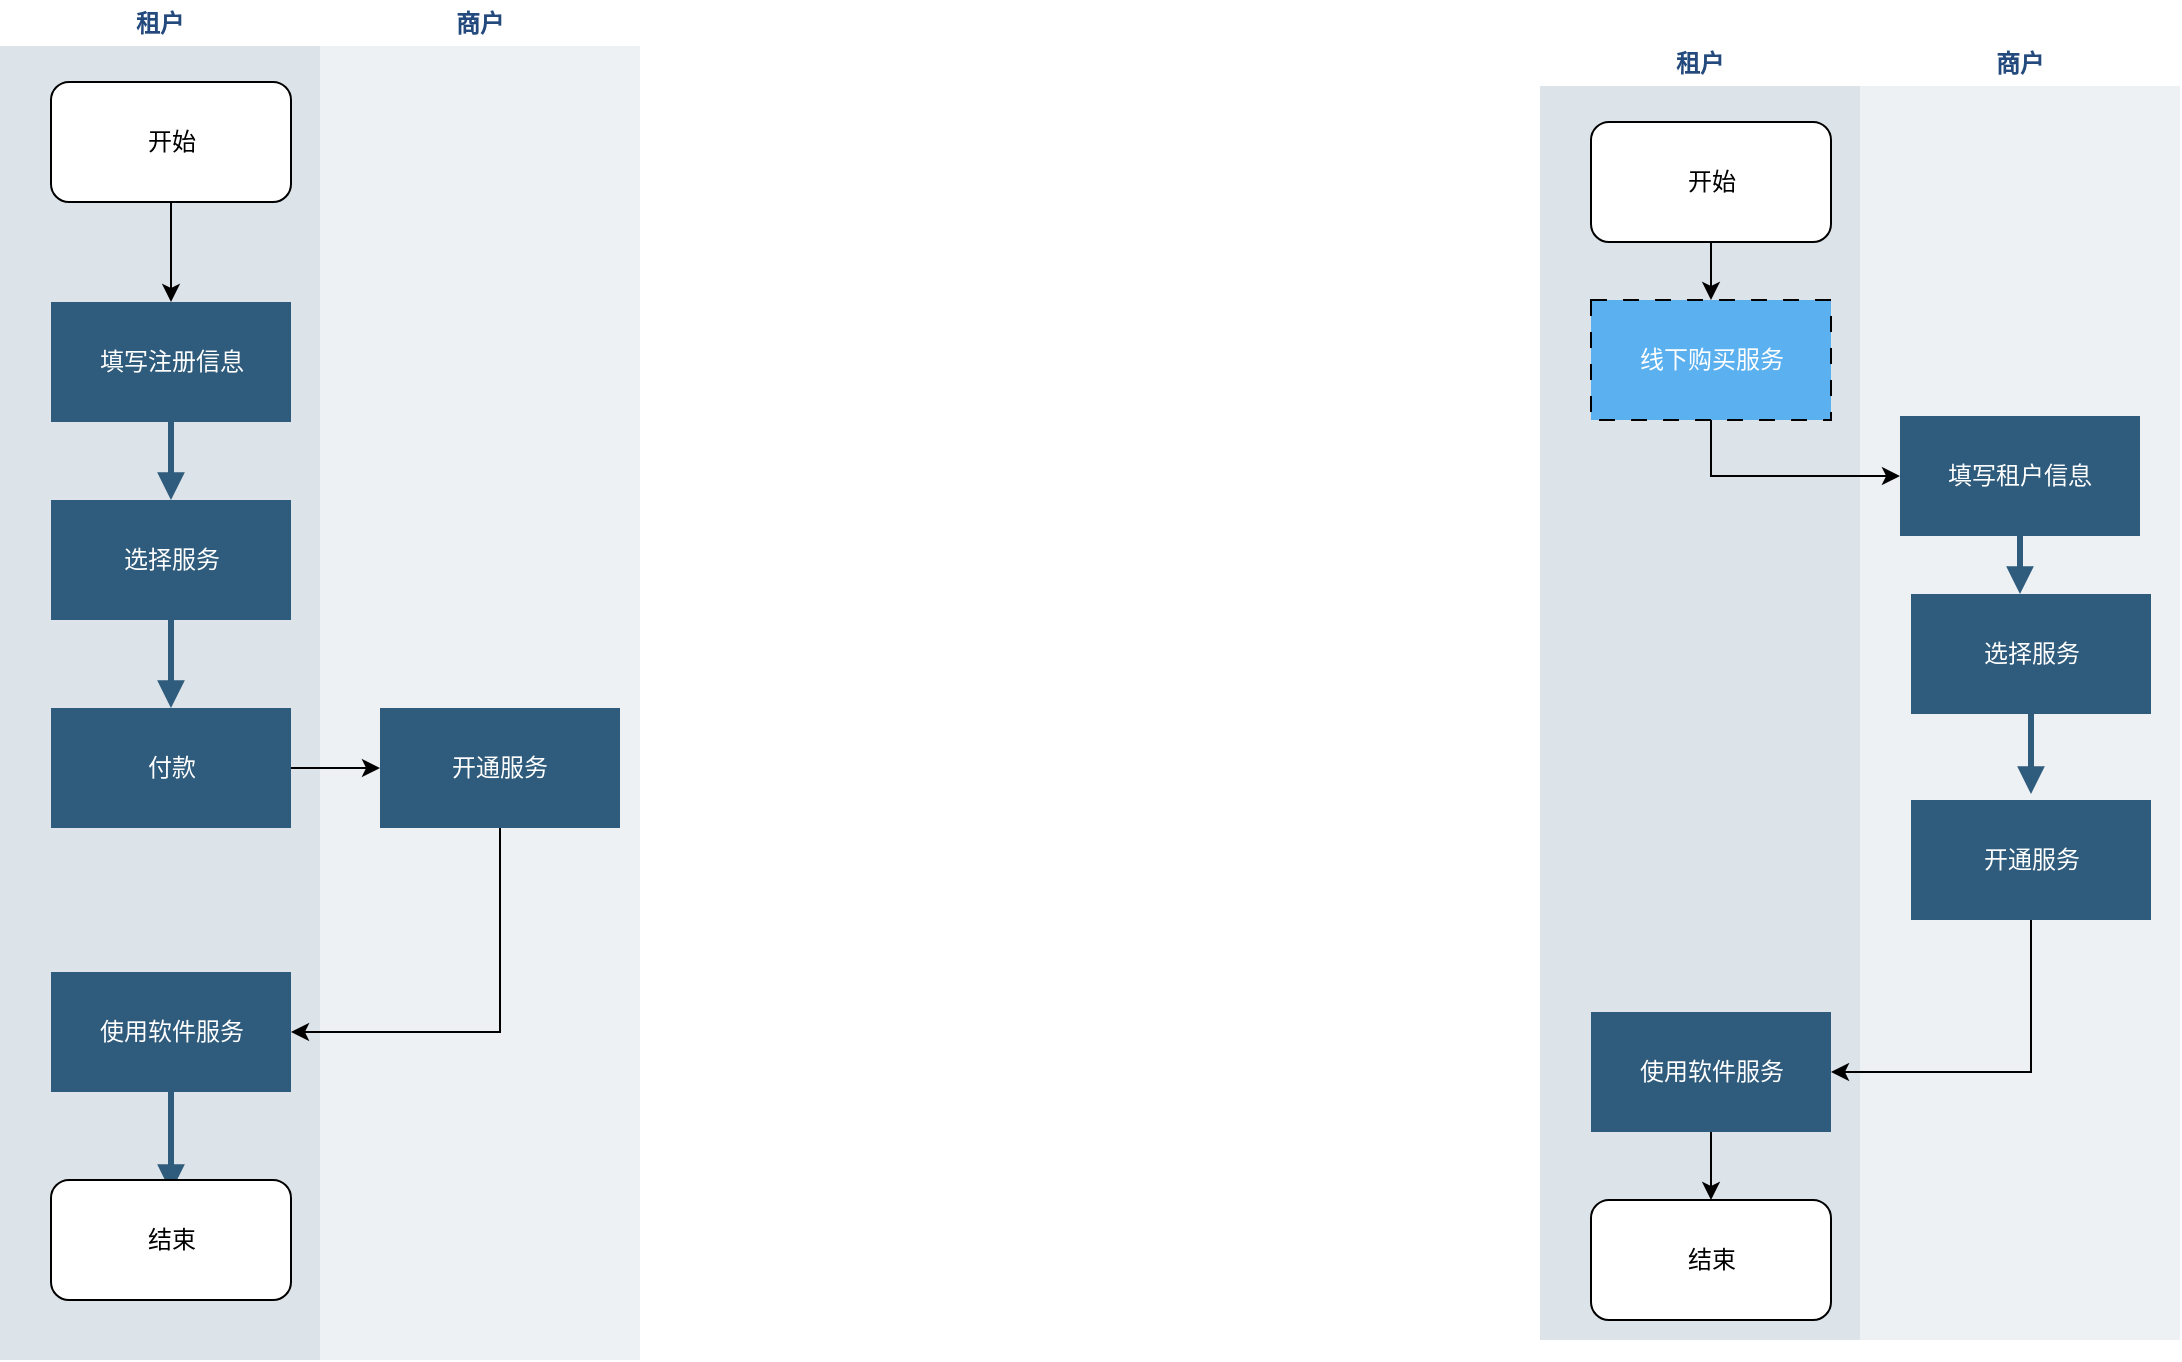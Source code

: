 <mxfile version="22.0.8" type="github">
  <diagram id="07fea595-8f29-1299-0266-81d95cde20df" name="Page-1">
    <mxGraphModel dx="1434" dy="877" grid="1" gridSize="10" guides="1" tooltips="1" connect="1" arrows="1" fold="1" page="1" pageScale="1" pageWidth="1169" pageHeight="827" background="#ffffff" math="0" shadow="0">
      <root>
        <mxCell id="0" />
        <mxCell id="1" parent="0" />
        <mxCell id="170" value="&lt;font color=&quot;#23497d&quot;&gt;租户&lt;/font&gt;" style="swimlane;whiteSpace=wrap;fillColor=none;swimlaneFillColor=#BAC8D3;fontColor=#2F5B7C;fontFamily=Tahoma;html=1;strokeColor=none;opacity=50;startSize=23;" parent="1" vertex="1">
          <mxGeometry x="100" y="60" width="160" height="680" as="geometry">
            <mxRectangle x="20" y="20" width="80" height="23" as="alternateBounds" />
          </mxGeometry>
        </mxCell>
        <mxCell id="171" value="填写注册信息" style="whiteSpace=wrap;shadow=0;fontColor=#FFFFFF;fontFamily=Helvetica;fontStyle=0;html=1;fontSize=12;plain-purple;strokeColor=none;fillColor=#2f5b7c;gradientColor=none;spacing=6;verticalAlign=middle;" parent="170" vertex="1">
          <mxGeometry x="25.5" y="151" width="120" height="60" as="geometry" />
        </mxCell>
        <mxCell id="172" value="使用软件服务" style="whiteSpace=wrap;strokeColor=none;fillColor=#2f5b7c;shadow=0;fontColor=#FFFFFF;fontFamily=Helvetica;fontStyle=0;html=1;fontSize=12;spacing=6;verticalAlign=middle;" parent="170" vertex="1">
          <mxGeometry x="25.5" y="486" width="120" height="60" as="geometry" />
        </mxCell>
        <mxCell id="174" value="" style="edgeStyle=segmentEdgeStyle;strokeColor=#2F5B7C;strokeWidth=3;html=1;endArrow=block;endFill=1;" parent="170" source="172" edge="1">
          <mxGeometry width="100" height="100" relative="1" as="geometry">
            <mxPoint x="175.5" y="508.5" as="sourcePoint" />
            <mxPoint x="85.5" y="596" as="targetPoint" />
          </mxGeometry>
        </mxCell>
        <mxCell id="6_Lf_6Kan3WqsiGXRFqx-218" value="" style="edgeStyle=orthogonalEdgeStyle;rounded=0;orthogonalLoop=1;jettySize=auto;html=1;" edge="1" parent="170" source="6_Lf_6Kan3WqsiGXRFqx-217" target="171">
          <mxGeometry relative="1" as="geometry" />
        </mxCell>
        <mxCell id="6_Lf_6Kan3WqsiGXRFqx-217" value="开始" style="rounded=1;whiteSpace=wrap;html=1;" vertex="1" parent="170">
          <mxGeometry x="25.5" y="41" width="120" height="60" as="geometry" />
        </mxCell>
        <mxCell id="6_Lf_6Kan3WqsiGXRFqx-233" value="选择服务" style="whiteSpace=wrap;shadow=0;fontColor=#FFFFFF;fontFamily=Helvetica;fontStyle=0;html=1;fontSize=12;plain-purple;strokeColor=none;fillColor=#2f5b7c;gradientColor=none;spacing=6;verticalAlign=middle;" vertex="1" parent="170">
          <mxGeometry x="25.5" y="250" width="120" height="60" as="geometry" />
        </mxCell>
        <mxCell id="6_Lf_6Kan3WqsiGXRFqx-234" value="" style="edgeStyle=segmentEdgeStyle;strokeColor=#2F5B7C;strokeWidth=3;html=1;endArrow=block;endFill=1;" edge="1" parent="170" source="171" target="6_Lf_6Kan3WqsiGXRFqx-233">
          <mxGeometry width="100" height="100" relative="1" as="geometry">
            <mxPoint x="186" y="271" as="sourcePoint" />
            <mxPoint x="186" y="546" as="targetPoint" />
          </mxGeometry>
        </mxCell>
        <mxCell id="6_Lf_6Kan3WqsiGXRFqx-235" value="付款" style="whiteSpace=wrap;shadow=0;fontColor=#FFFFFF;fontFamily=Helvetica;fontStyle=0;html=1;fontSize=12;plain-purple;strokeColor=none;fillColor=#2f5b7c;gradientColor=none;spacing=6;verticalAlign=middle;" vertex="1" parent="170">
          <mxGeometry x="25.5" y="354" width="120" height="60" as="geometry" />
        </mxCell>
        <mxCell id="6_Lf_6Kan3WqsiGXRFqx-236" value="" style="edgeStyle=segmentEdgeStyle;strokeColor=#2F5B7C;strokeWidth=3;html=1;endArrow=block;endFill=1;" edge="1" parent="170" source="6_Lf_6Kan3WqsiGXRFqx-233" target="6_Lf_6Kan3WqsiGXRFqx-235">
          <mxGeometry width="100" height="100" relative="1" as="geometry">
            <mxPoint x="186" y="370" as="sourcePoint" />
            <mxPoint x="186" y="546" as="targetPoint" />
          </mxGeometry>
        </mxCell>
        <mxCell id="6_Lf_6Kan3WqsiGXRFqx-239" value="结束" style="rounded=1;whiteSpace=wrap;html=1;" vertex="1" parent="170">
          <mxGeometry x="25.5" y="590" width="120" height="60" as="geometry" />
        </mxCell>
        <mxCell id="183" value="&lt;font color=&quot;#23497d&quot;&gt;商户&lt;/font&gt;" style="swimlane;whiteSpace=wrap;fillColor=none;swimlaneFillColor=#BAC8D3;fontColor=#2F5B7C;fontFamily=Tahoma;html=1;strokeColor=none;opacity=25;" parent="1" vertex="1">
          <mxGeometry x="260" y="60" width="160" height="680" as="geometry">
            <mxRectangle x="20" y="20" width="80" height="23" as="alternateBounds" />
          </mxGeometry>
        </mxCell>
        <mxCell id="184" value="开通服务" style="whiteSpace=wrap;shadow=0;fontColor=#FFFFFF;fontFamily=Helvetica;fontStyle=0;html=1;fontSize=12;plain-purple;strokeColor=none;fillColor=#2f5b7c;gradientColor=none;spacing=6;verticalAlign=middle;" parent="183" vertex="1">
          <mxGeometry x="30" y="354" width="120" height="60" as="geometry" />
        </mxCell>
        <mxCell id="6_Lf_6Kan3WqsiGXRFqx-219" value="&lt;font color=&quot;#23497d&quot;&gt;租户&lt;/font&gt;" style="swimlane;whiteSpace=wrap;fillColor=none;swimlaneFillColor=#BAC8D3;fontColor=#2F5B7C;fontFamily=Tahoma;html=1;strokeColor=none;opacity=50;startSize=23;" vertex="1" parent="1">
          <mxGeometry x="870" y="80" width="160" height="650" as="geometry">
            <mxRectangle x="20" y="20" width="80" height="23" as="alternateBounds" />
          </mxGeometry>
        </mxCell>
        <mxCell id="6_Lf_6Kan3WqsiGXRFqx-242" value="" style="edgeStyle=orthogonalEdgeStyle;rounded=0;orthogonalLoop=1;jettySize=auto;html=1;" edge="1" parent="6_Lf_6Kan3WqsiGXRFqx-219" source="6_Lf_6Kan3WqsiGXRFqx-221" target="6_Lf_6Kan3WqsiGXRFqx-241">
          <mxGeometry relative="1" as="geometry" />
        </mxCell>
        <mxCell id="6_Lf_6Kan3WqsiGXRFqx-221" value="使用软件服务" style="whiteSpace=wrap;strokeColor=none;fillColor=#2f5b7c;shadow=0;fontColor=#FFFFFF;fontFamily=Helvetica;fontStyle=0;html=1;fontSize=12;spacing=6;verticalAlign=middle;" vertex="1" parent="6_Lf_6Kan3WqsiGXRFqx-219">
          <mxGeometry x="25.5" y="486" width="120" height="60" as="geometry" />
        </mxCell>
        <mxCell id="6_Lf_6Kan3WqsiGXRFqx-245" value="" style="edgeStyle=orthogonalEdgeStyle;rounded=0;orthogonalLoop=1;jettySize=auto;html=1;" edge="1" parent="6_Lf_6Kan3WqsiGXRFqx-219" source="6_Lf_6Kan3WqsiGXRFqx-226" target="6_Lf_6Kan3WqsiGXRFqx-244">
          <mxGeometry relative="1" as="geometry" />
        </mxCell>
        <mxCell id="6_Lf_6Kan3WqsiGXRFqx-226" value="开始" style="rounded=1;whiteSpace=wrap;html=1;" vertex="1" parent="6_Lf_6Kan3WqsiGXRFqx-219">
          <mxGeometry x="25.5" y="41" width="120" height="60" as="geometry" />
        </mxCell>
        <mxCell id="6_Lf_6Kan3WqsiGXRFqx-241" value="结束" style="rounded=1;whiteSpace=wrap;html=1;" vertex="1" parent="6_Lf_6Kan3WqsiGXRFqx-219">
          <mxGeometry x="25.5" y="580" width="120" height="60" as="geometry" />
        </mxCell>
        <mxCell id="6_Lf_6Kan3WqsiGXRFqx-244" value="线下购买服务" style="whiteSpace=wrap;shadow=0;fontColor=#FFFFFF;fontFamily=Helvetica;fontStyle=0;html=1;fontSize=12;plain-purple;strokeColor=default;fillColor=#5BB0F0;gradientColor=none;spacing=6;verticalAlign=middle;dashed=1;dashPattern=8 8;" vertex="1" parent="6_Lf_6Kan3WqsiGXRFqx-219">
          <mxGeometry x="25.5" y="130" width="120" height="60" as="geometry" />
        </mxCell>
        <mxCell id="6_Lf_6Kan3WqsiGXRFqx-227" value="&lt;font color=&quot;#23497d&quot;&gt;商户&lt;/font&gt;" style="swimlane;whiteSpace=wrap;fillColor=none;swimlaneFillColor=#BAC8D3;fontColor=#2F5B7C;fontFamily=Tahoma;html=1;strokeColor=none;opacity=25;" vertex="1" parent="1">
          <mxGeometry x="1030" y="80" width="160" height="650" as="geometry">
            <mxRectangle x="20" y="20" width="80" height="23" as="alternateBounds" />
          </mxGeometry>
        </mxCell>
        <mxCell id="6_Lf_6Kan3WqsiGXRFqx-228" value="选择服务" style="whiteSpace=wrap;shadow=0;fontColor=#FFFFFF;fontFamily=Helvetica;fontStyle=0;html=1;fontSize=12;plain-purple;strokeColor=none;fillColor=#2f5b7c;gradientColor=none;spacing=6;verticalAlign=middle;" vertex="1" parent="6_Lf_6Kan3WqsiGXRFqx-227">
          <mxGeometry x="25.5" y="277" width="120" height="60" as="geometry" />
        </mxCell>
        <mxCell id="6_Lf_6Kan3WqsiGXRFqx-230" value="" style="edgeStyle=segmentEdgeStyle;strokeColor=#2F5B7C;strokeWidth=3;html=1;endArrow=block;endFill=1;" edge="1" parent="6_Lf_6Kan3WqsiGXRFqx-227">
          <mxGeometry width="100" height="100" relative="1" as="geometry">
            <mxPoint x="85.5" y="327" as="sourcePoint" />
            <mxPoint x="85.5" y="377" as="targetPoint" />
          </mxGeometry>
        </mxCell>
        <mxCell id="6_Lf_6Kan3WqsiGXRFqx-220" value="填写租户信息" style="whiteSpace=wrap;shadow=0;fontColor=#FFFFFF;fontFamily=Helvetica;fontStyle=0;html=1;fontSize=12;plain-purple;strokeColor=none;fillColor=#2f5b7c;gradientColor=none;spacing=6;verticalAlign=middle;" vertex="1" parent="6_Lf_6Kan3WqsiGXRFqx-227">
          <mxGeometry x="20" y="188" width="120" height="60" as="geometry" />
        </mxCell>
        <mxCell id="6_Lf_6Kan3WqsiGXRFqx-231" value="" style="edgeStyle=segmentEdgeStyle;strokeColor=#2F5B7C;strokeWidth=3;html=1;endArrow=block;endFill=1;" edge="1" parent="6_Lf_6Kan3WqsiGXRFqx-227" source="6_Lf_6Kan3WqsiGXRFqx-220" target="6_Lf_6Kan3WqsiGXRFqx-228">
          <mxGeometry x="-865.5" y="98.5" width="100" height="100" as="geometry">
            <mxPoint x="45.5" y="318" as="sourcePoint" />
            <mxPoint x="145.5" y="218" as="targetPoint" />
          </mxGeometry>
        </mxCell>
        <mxCell id="6_Lf_6Kan3WqsiGXRFqx-240" value="开通服务" style="whiteSpace=wrap;shadow=0;fontColor=#FFFFFF;fontFamily=Helvetica;fontStyle=0;html=1;fontSize=12;plain-purple;strokeColor=none;fillColor=#2f5b7c;gradientColor=none;spacing=6;verticalAlign=middle;" vertex="1" parent="6_Lf_6Kan3WqsiGXRFqx-227">
          <mxGeometry x="25.5" y="380" width="120" height="60" as="geometry" />
        </mxCell>
        <mxCell id="6_Lf_6Kan3WqsiGXRFqx-237" value="" style="edgeStyle=orthogonalEdgeStyle;rounded=0;orthogonalLoop=1;jettySize=auto;html=1;" edge="1" parent="1" source="6_Lf_6Kan3WqsiGXRFqx-235" target="184">
          <mxGeometry relative="1" as="geometry" />
        </mxCell>
        <mxCell id="6_Lf_6Kan3WqsiGXRFqx-238" style="edgeStyle=orthogonalEdgeStyle;rounded=0;orthogonalLoop=1;jettySize=auto;html=1;entryX=1;entryY=0.5;entryDx=0;entryDy=0;" edge="1" parent="1" source="184" target="172">
          <mxGeometry relative="1" as="geometry">
            <Array as="points">
              <mxPoint x="350" y="576" />
            </Array>
          </mxGeometry>
        </mxCell>
        <mxCell id="6_Lf_6Kan3WqsiGXRFqx-243" style="edgeStyle=orthogonalEdgeStyle;rounded=0;orthogonalLoop=1;jettySize=auto;html=1;entryX=1;entryY=0.5;entryDx=0;entryDy=0;" edge="1" parent="1" source="6_Lf_6Kan3WqsiGXRFqx-240" target="6_Lf_6Kan3WqsiGXRFqx-221">
          <mxGeometry relative="1" as="geometry">
            <mxPoint x="1020" y="610" as="targetPoint" />
            <Array as="points">
              <mxPoint x="1116" y="596" />
            </Array>
          </mxGeometry>
        </mxCell>
        <mxCell id="6_Lf_6Kan3WqsiGXRFqx-247" style="edgeStyle=orthogonalEdgeStyle;rounded=0;orthogonalLoop=1;jettySize=auto;html=1;entryX=0;entryY=0.5;entryDx=0;entryDy=0;" edge="1" parent="1" source="6_Lf_6Kan3WqsiGXRFqx-244" target="6_Lf_6Kan3WqsiGXRFqx-220">
          <mxGeometry relative="1" as="geometry">
            <Array as="points">
              <mxPoint x="956" y="298" />
            </Array>
          </mxGeometry>
        </mxCell>
      </root>
    </mxGraphModel>
  </diagram>
</mxfile>
